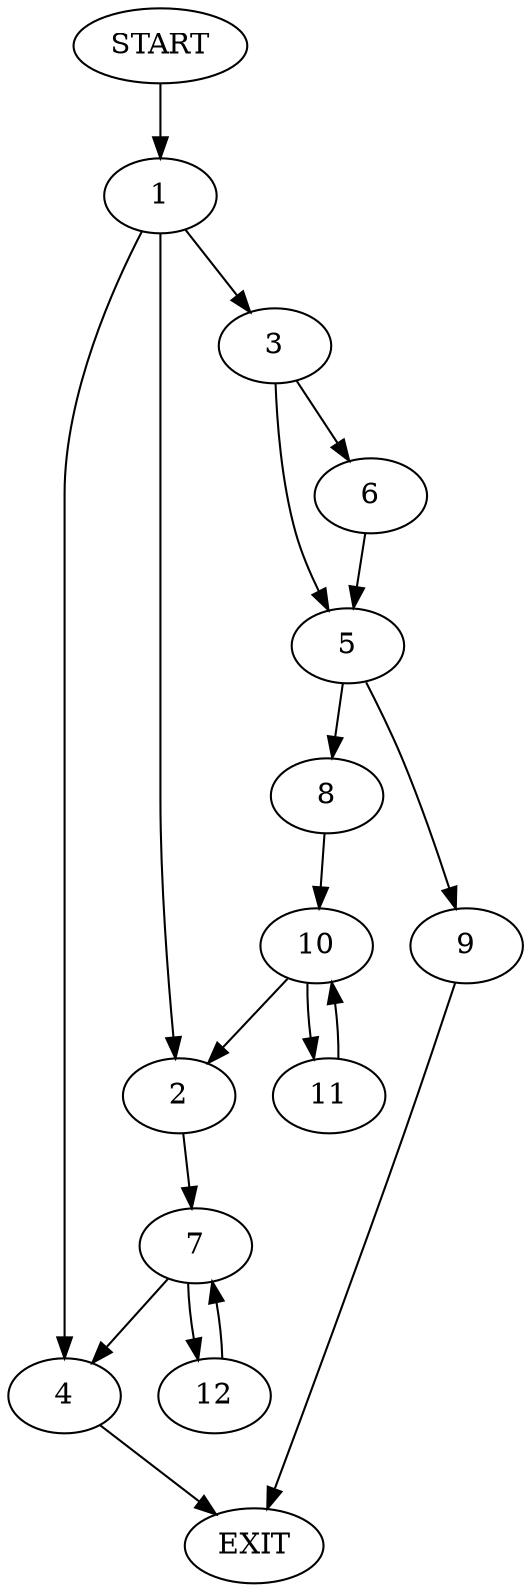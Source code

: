 digraph {
0 [label="START"]
13 [label="EXIT"]
0 -> 1
1 -> 2
1 -> 3
1 -> 4
4 -> 13
3 -> 5
3 -> 6
2 -> 7
5 -> 8
5 -> 9
6 -> 5
8 -> 10
9 -> 13
10 -> 11
10 -> 2
11 -> 10
7 -> 12
7 -> 4
12 -> 7
}
